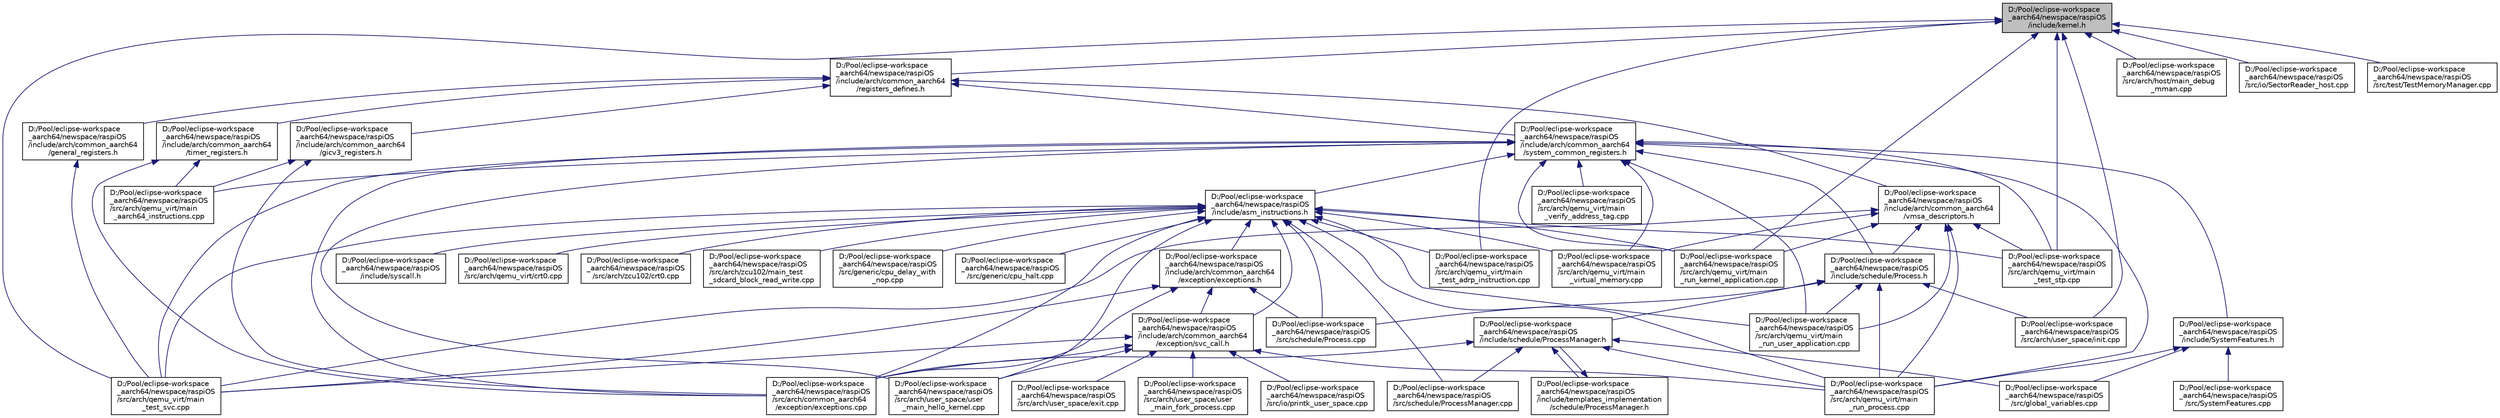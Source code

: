 digraph "D:/Pool/eclipse-workspace_aarch64/newspace/raspiOS/include/kernel.h"
{
  edge [fontname="Helvetica",fontsize="10",labelfontname="Helvetica",labelfontsize="10"];
  node [fontname="Helvetica",fontsize="10",shape=record];
  Node2046 [label="D:/Pool/eclipse-workspace\l_aarch64/newspace/raspiOS\l/include/kernel.h",height=0.2,width=0.4,color="black", fillcolor="grey75", style="filled", fontcolor="black"];
  Node2046 -> Node2047 [dir="back",color="midnightblue",fontsize="10",style="solid",fontname="Helvetica"];
  Node2047 [label="D:/Pool/eclipse-workspace\l_aarch64/newspace/raspiOS\l/include/arch/common_aarch64\l/registers_defines.h",height=0.2,width=0.4,color="black", fillcolor="white", style="filled",URL="$d1/dbd/registers__defines_8h.html"];
  Node2047 -> Node2048 [dir="back",color="midnightblue",fontsize="10",style="solid",fontname="Helvetica"];
  Node2048 [label="D:/Pool/eclipse-workspace\l_aarch64/newspace/raspiOS\l/include/arch/common_aarch64\l/system_common_registers.h",height=0.2,width=0.4,color="black", fillcolor="white", style="filled",URL="$d4/d1f/system__common__registers_8h.html"];
  Node2048 -> Node2049 [dir="back",color="midnightblue",fontsize="10",style="solid",fontname="Helvetica"];
  Node2049 [label="D:/Pool/eclipse-workspace\l_aarch64/newspace/raspiOS\l/include/asm_instructions.h",height=0.2,width=0.4,color="black", fillcolor="white", style="filled",URL="$d8/d2f/asm__instructions_8h.html"];
  Node2049 -> Node2050 [dir="back",color="midnightblue",fontsize="10",style="solid",fontname="Helvetica"];
  Node2050 [label="D:/Pool/eclipse-workspace\l_aarch64/newspace/raspiOS\l/include/arch/common_aarch64\l/exception/exceptions.h",height=0.2,width=0.4,color="black", fillcolor="white", style="filled",URL="$d4/d03/exceptions_8h.html"];
  Node2050 -> Node2051 [dir="back",color="midnightblue",fontsize="10",style="solid",fontname="Helvetica"];
  Node2051 [label="D:/Pool/eclipse-workspace\l_aarch64/newspace/raspiOS\l/include/arch/common_aarch64\l/exception/svc_call.h",height=0.2,width=0.4,color="black", fillcolor="white", style="filled",URL="$dc/d45/svc__call_8h.html"];
  Node2051 -> Node2052 [dir="back",color="midnightblue",fontsize="10",style="solid",fontname="Helvetica"];
  Node2052 [label="D:/Pool/eclipse-workspace\l_aarch64/newspace/raspiOS\l/src/arch/common_aarch64\l/exception/exceptions.cpp",height=0.2,width=0.4,color="black", fillcolor="white", style="filled",URL="$dd/d12/exceptions_8cpp.html"];
  Node2051 -> Node2053 [dir="back",color="midnightblue",fontsize="10",style="solid",fontname="Helvetica"];
  Node2053 [label="D:/Pool/eclipse-workspace\l_aarch64/newspace/raspiOS\l/src/arch/qemu_virt/main\l_run_process.cpp",height=0.2,width=0.4,color="black", fillcolor="white", style="filled",URL="$d9/d35/main__run__process_8cpp.html"];
  Node2051 -> Node2054 [dir="back",color="midnightblue",fontsize="10",style="solid",fontname="Helvetica"];
  Node2054 [label="D:/Pool/eclipse-workspace\l_aarch64/newspace/raspiOS\l/src/arch/qemu_virt/main\l_test_svc.cpp",height=0.2,width=0.4,color="black", fillcolor="white", style="filled",URL="$da/d8e/main__test__svc_8cpp.html"];
  Node2051 -> Node2055 [dir="back",color="midnightblue",fontsize="10",style="solid",fontname="Helvetica"];
  Node2055 [label="D:/Pool/eclipse-workspace\l_aarch64/newspace/raspiOS\l/src/arch/user_space/exit.cpp",height=0.2,width=0.4,color="black", fillcolor="white", style="filled",URL="$d8/d96/exit_8cpp.html"];
  Node2051 -> Node2056 [dir="back",color="midnightblue",fontsize="10",style="solid",fontname="Helvetica"];
  Node2056 [label="D:/Pool/eclipse-workspace\l_aarch64/newspace/raspiOS\l/src/arch/user_space/user\l_main_fork_process.cpp",height=0.2,width=0.4,color="black", fillcolor="white", style="filled",URL="$d0/ddd/user__main__fork__process_8cpp.html"];
  Node2051 -> Node2057 [dir="back",color="midnightblue",fontsize="10",style="solid",fontname="Helvetica"];
  Node2057 [label="D:/Pool/eclipse-workspace\l_aarch64/newspace/raspiOS\l/src/arch/user_space/user\l_main_hello_kernel.cpp",height=0.2,width=0.4,color="black", fillcolor="white", style="filled",URL="$db/db2/user__main__hello__kernel_8cpp.html"];
  Node2051 -> Node2058 [dir="back",color="midnightblue",fontsize="10",style="solid",fontname="Helvetica"];
  Node2058 [label="D:/Pool/eclipse-workspace\l_aarch64/newspace/raspiOS\l/src/io/printk_user_space.cpp",height=0.2,width=0.4,color="black", fillcolor="white", style="filled",URL="$d3/df4/printk__user__space_8cpp.html"];
  Node2050 -> Node2052 [dir="back",color="midnightblue",fontsize="10",style="solid",fontname="Helvetica"];
  Node2050 -> Node2054 [dir="back",color="midnightblue",fontsize="10",style="solid",fontname="Helvetica"];
  Node2050 -> Node2059 [dir="back",color="midnightblue",fontsize="10",style="solid",fontname="Helvetica"];
  Node2059 [label="D:/Pool/eclipse-workspace\l_aarch64/newspace/raspiOS\l/src/schedule/Process.cpp",height=0.2,width=0.4,color="black", fillcolor="white", style="filled",URL="$dd/d2b/_process_8cpp.html"];
  Node2049 -> Node2051 [dir="back",color="midnightblue",fontsize="10",style="solid",fontname="Helvetica"];
  Node2049 -> Node2060 [dir="back",color="midnightblue",fontsize="10",style="solid",fontname="Helvetica"];
  Node2060 [label="D:/Pool/eclipse-workspace\l_aarch64/newspace/raspiOS\l/include/syscall.h",height=0.2,width=0.4,color="black", fillcolor="white", style="filled",URL="$de/ddf/syscall_8h.html"];
  Node2049 -> Node2052 [dir="back",color="midnightblue",fontsize="10",style="solid",fontname="Helvetica"];
  Node2049 -> Node2061 [dir="back",color="midnightblue",fontsize="10",style="solid",fontname="Helvetica"];
  Node2061 [label="D:/Pool/eclipse-workspace\l_aarch64/newspace/raspiOS\l/src/arch/qemu_virt/crt0.cpp",height=0.2,width=0.4,color="black", fillcolor="white", style="filled",URL="$d9/dfe/qemu__virt_2crt0_8cpp.html"];
  Node2049 -> Node2062 [dir="back",color="midnightblue",fontsize="10",style="solid",fontname="Helvetica"];
  Node2062 [label="D:/Pool/eclipse-workspace\l_aarch64/newspace/raspiOS\l/src/arch/qemu_virt/main\l_run_kernel_application.cpp",height=0.2,width=0.4,color="black", fillcolor="white", style="filled",URL="$d6/d3e/main__run__kernel__application_8cpp.html"];
  Node2049 -> Node2053 [dir="back",color="midnightblue",fontsize="10",style="solid",fontname="Helvetica"];
  Node2049 -> Node2063 [dir="back",color="midnightblue",fontsize="10",style="solid",fontname="Helvetica"];
  Node2063 [label="D:/Pool/eclipse-workspace\l_aarch64/newspace/raspiOS\l/src/arch/qemu_virt/main\l_run_user_application.cpp",height=0.2,width=0.4,color="black", fillcolor="white", style="filled",URL="$d3/d50/main__run__user__application_8cpp.html"];
  Node2049 -> Node2064 [dir="back",color="midnightblue",fontsize="10",style="solid",fontname="Helvetica"];
  Node2064 [label="D:/Pool/eclipse-workspace\l_aarch64/newspace/raspiOS\l/src/arch/qemu_virt/main\l_test_adrp_instruction.cpp",height=0.2,width=0.4,color="black", fillcolor="white", style="filled",URL="$d8/d64/main__test__adrp__instruction_8cpp.html"];
  Node2049 -> Node2065 [dir="back",color="midnightblue",fontsize="10",style="solid",fontname="Helvetica"];
  Node2065 [label="D:/Pool/eclipse-workspace\l_aarch64/newspace/raspiOS\l/src/arch/qemu_virt/main\l_test_stp.cpp",height=0.2,width=0.4,color="black", fillcolor="white", style="filled",URL="$d9/dca/main__test__stp_8cpp.html"];
  Node2049 -> Node2054 [dir="back",color="midnightblue",fontsize="10",style="solid",fontname="Helvetica"];
  Node2049 -> Node2066 [dir="back",color="midnightblue",fontsize="10",style="solid",fontname="Helvetica"];
  Node2066 [label="D:/Pool/eclipse-workspace\l_aarch64/newspace/raspiOS\l/src/arch/qemu_virt/main\l_virtual_memory.cpp",height=0.2,width=0.4,color="black", fillcolor="white", style="filled",URL="$d5/d69/main__virtual__memory_8cpp.html"];
  Node2049 -> Node2057 [dir="back",color="midnightblue",fontsize="10",style="solid",fontname="Helvetica"];
  Node2049 -> Node2067 [dir="back",color="midnightblue",fontsize="10",style="solid",fontname="Helvetica"];
  Node2067 [label="D:/Pool/eclipse-workspace\l_aarch64/newspace/raspiOS\l/src/arch/zcu102/crt0.cpp",height=0.2,width=0.4,color="black", fillcolor="white", style="filled",URL="$d4/d12/zcu102_2crt0_8cpp.html"];
  Node2049 -> Node2068 [dir="back",color="midnightblue",fontsize="10",style="solid",fontname="Helvetica"];
  Node2068 [label="D:/Pool/eclipse-workspace\l_aarch64/newspace/raspiOS\l/src/arch/zcu102/main_test\l_sdcard_block_read_write.cpp",height=0.2,width=0.4,color="black", fillcolor="white", style="filled",URL="$db/d43/main__test__sdcard__block__read__write_8cpp.html"];
  Node2049 -> Node2069 [dir="back",color="midnightblue",fontsize="10",style="solid",fontname="Helvetica"];
  Node2069 [label="D:/Pool/eclipse-workspace\l_aarch64/newspace/raspiOS\l/src/generic/cpu_delay_with\l_nop.cpp",height=0.2,width=0.4,color="black", fillcolor="white", style="filled",URL="$d4/d7b/cpu__delay__with__nop_8cpp.html"];
  Node2049 -> Node2070 [dir="back",color="midnightblue",fontsize="10",style="solid",fontname="Helvetica"];
  Node2070 [label="D:/Pool/eclipse-workspace\l_aarch64/newspace/raspiOS\l/src/generic/cpu_halt.cpp",height=0.2,width=0.4,color="black", fillcolor="white", style="filled",URL="$d4/d02/cpu__halt_8cpp.html"];
  Node2049 -> Node2059 [dir="back",color="midnightblue",fontsize="10",style="solid",fontname="Helvetica"];
  Node2049 -> Node2071 [dir="back",color="midnightblue",fontsize="10",style="solid",fontname="Helvetica"];
  Node2071 [label="D:/Pool/eclipse-workspace\l_aarch64/newspace/raspiOS\l/src/schedule/ProcessManager.cpp",height=0.2,width=0.4,color="black", fillcolor="white", style="filled",URL="$d8/d3c/_process_manager_8cpp.html"];
  Node2048 -> Node2072 [dir="back",color="midnightblue",fontsize="10",style="solid",fontname="Helvetica"];
  Node2072 [label="D:/Pool/eclipse-workspace\l_aarch64/newspace/raspiOS\l/include/schedule/Process.h",height=0.2,width=0.4,color="black", fillcolor="white", style="filled",URL="$dd/d77/_process_8h.html"];
  Node2072 -> Node2073 [dir="back",color="midnightblue",fontsize="10",style="solid",fontname="Helvetica"];
  Node2073 [label="D:/Pool/eclipse-workspace\l_aarch64/newspace/raspiOS\l/include/schedule/ProcessManager.h",height=0.2,width=0.4,color="black", fillcolor="white", style="filled",URL="$dc/dd6/schedule_2_process_manager_8h.html"];
  Node2073 -> Node2074 [dir="back",color="midnightblue",fontsize="10",style="solid",fontname="Helvetica"];
  Node2074 [label="D:/Pool/eclipse-workspace\l_aarch64/newspace/raspiOS\l/include/templates_implementation\l/schedule/ProcessManager.h",height=0.2,width=0.4,color="black", fillcolor="white", style="filled",URL="$d7/dff/templates__implementation_2schedule_2_process_manager_8h.html"];
  Node2074 -> Node2073 [dir="back",color="midnightblue",fontsize="10",style="solid",fontname="Helvetica"];
  Node2073 -> Node2052 [dir="back",color="midnightblue",fontsize="10",style="solid",fontname="Helvetica"];
  Node2073 -> Node2053 [dir="back",color="midnightblue",fontsize="10",style="solid",fontname="Helvetica"];
  Node2073 -> Node2075 [dir="back",color="midnightblue",fontsize="10",style="solid",fontname="Helvetica"];
  Node2075 [label="D:/Pool/eclipse-workspace\l_aarch64/newspace/raspiOS\l/src/global_variables.cpp",height=0.2,width=0.4,color="black", fillcolor="white", style="filled",URL="$d9/d90/global__variables_8cpp.html"];
  Node2073 -> Node2071 [dir="back",color="midnightblue",fontsize="10",style="solid",fontname="Helvetica"];
  Node2072 -> Node2053 [dir="back",color="midnightblue",fontsize="10",style="solid",fontname="Helvetica"];
  Node2072 -> Node2063 [dir="back",color="midnightblue",fontsize="10",style="solid",fontname="Helvetica"];
  Node2072 -> Node2076 [dir="back",color="midnightblue",fontsize="10",style="solid",fontname="Helvetica"];
  Node2076 [label="D:/Pool/eclipse-workspace\l_aarch64/newspace/raspiOS\l/src/arch/user_space/init.cpp",height=0.2,width=0.4,color="black", fillcolor="white", style="filled",URL="$d0/dc9/init_8cpp.html"];
  Node2072 -> Node2059 [dir="back",color="midnightblue",fontsize="10",style="solid",fontname="Helvetica"];
  Node2048 -> Node2077 [dir="back",color="midnightblue",fontsize="10",style="solid",fontname="Helvetica"];
  Node2077 [label="D:/Pool/eclipse-workspace\l_aarch64/newspace/raspiOS\l/include/SystemFeatures.h",height=0.2,width=0.4,color="black", fillcolor="white", style="filled",URL="$dc/d74/_system_features_8h.html"];
  Node2077 -> Node2053 [dir="back",color="midnightblue",fontsize="10",style="solid",fontname="Helvetica"];
  Node2077 -> Node2075 [dir="back",color="midnightblue",fontsize="10",style="solid",fontname="Helvetica"];
  Node2077 -> Node2078 [dir="back",color="midnightblue",fontsize="10",style="solid",fontname="Helvetica"];
  Node2078 [label="D:/Pool/eclipse-workspace\l_aarch64/newspace/raspiOS\l/src/SystemFeatures.cpp",height=0.2,width=0.4,color="black", fillcolor="white", style="filled",URL="$d5/d8d/_system_features_8cpp.html"];
  Node2048 -> Node2052 [dir="back",color="midnightblue",fontsize="10",style="solid",fontname="Helvetica"];
  Node2048 -> Node2079 [dir="back",color="midnightblue",fontsize="10",style="solid",fontname="Helvetica"];
  Node2079 [label="D:/Pool/eclipse-workspace\l_aarch64/newspace/raspiOS\l/src/arch/qemu_virt/main\l_aarch64_instructions.cpp",height=0.2,width=0.4,color="black", fillcolor="white", style="filled",URL="$d3/d1d/main__aarch64__instructions_8cpp.html"];
  Node2048 -> Node2062 [dir="back",color="midnightblue",fontsize="10",style="solid",fontname="Helvetica"];
  Node2048 -> Node2053 [dir="back",color="midnightblue",fontsize="10",style="solid",fontname="Helvetica"];
  Node2048 -> Node2063 [dir="back",color="midnightblue",fontsize="10",style="solid",fontname="Helvetica"];
  Node2048 -> Node2065 [dir="back",color="midnightblue",fontsize="10",style="solid",fontname="Helvetica"];
  Node2048 -> Node2054 [dir="back",color="midnightblue",fontsize="10",style="solid",fontname="Helvetica"];
  Node2048 -> Node2080 [dir="back",color="midnightblue",fontsize="10",style="solid",fontname="Helvetica"];
  Node2080 [label="D:/Pool/eclipse-workspace\l_aarch64/newspace/raspiOS\l/src/arch/qemu_virt/main\l_verify_address_tag.cpp",height=0.2,width=0.4,color="black", fillcolor="white", style="filled",URL="$d8/d26/main__verify__address__tag_8cpp.html"];
  Node2048 -> Node2066 [dir="back",color="midnightblue",fontsize="10",style="solid",fontname="Helvetica"];
  Node2048 -> Node2057 [dir="back",color="midnightblue",fontsize="10",style="solid",fontname="Helvetica"];
  Node2047 -> Node2081 [dir="back",color="midnightblue",fontsize="10",style="solid",fontname="Helvetica"];
  Node2081 [label="D:/Pool/eclipse-workspace\l_aarch64/newspace/raspiOS\l/include/arch/common_aarch64\l/general_registers.h",height=0.2,width=0.4,color="black", fillcolor="white", style="filled",URL="$d1/de4/general__registers_8h.html"];
  Node2081 -> Node2054 [dir="back",color="midnightblue",fontsize="10",style="solid",fontname="Helvetica"];
  Node2047 -> Node2082 [dir="back",color="midnightblue",fontsize="10",style="solid",fontname="Helvetica"];
  Node2082 [label="D:/Pool/eclipse-workspace\l_aarch64/newspace/raspiOS\l/include/arch/common_aarch64\l/gicv3_registers.h",height=0.2,width=0.4,color="black", fillcolor="white", style="filled",URL="$d7/dc3/gicv3__registers_8h.html"];
  Node2082 -> Node2052 [dir="back",color="midnightblue",fontsize="10",style="solid",fontname="Helvetica"];
  Node2082 -> Node2079 [dir="back",color="midnightblue",fontsize="10",style="solid",fontname="Helvetica"];
  Node2047 -> Node2083 [dir="back",color="midnightblue",fontsize="10",style="solid",fontname="Helvetica"];
  Node2083 [label="D:/Pool/eclipse-workspace\l_aarch64/newspace/raspiOS\l/include/arch/common_aarch64\l/timer_registers.h",height=0.2,width=0.4,color="black", fillcolor="white", style="filled",URL="$d4/deb/timer__registers_8h.html"];
  Node2083 -> Node2052 [dir="back",color="midnightblue",fontsize="10",style="solid",fontname="Helvetica"];
  Node2083 -> Node2079 [dir="back",color="midnightblue",fontsize="10",style="solid",fontname="Helvetica"];
  Node2047 -> Node2084 [dir="back",color="midnightblue",fontsize="10",style="solid",fontname="Helvetica"];
  Node2084 [label="D:/Pool/eclipse-workspace\l_aarch64/newspace/raspiOS\l/include/arch/common_aarch64\l/vmsa_descriptors.h",height=0.2,width=0.4,color="black", fillcolor="white", style="filled",URL="$d5/d72/vmsa__descriptors_8h.html"];
  Node2084 -> Node2072 [dir="back",color="midnightblue",fontsize="10",style="solid",fontname="Helvetica"];
  Node2084 -> Node2062 [dir="back",color="midnightblue",fontsize="10",style="solid",fontname="Helvetica"];
  Node2084 -> Node2053 [dir="back",color="midnightblue",fontsize="10",style="solid",fontname="Helvetica"];
  Node2084 -> Node2063 [dir="back",color="midnightblue",fontsize="10",style="solid",fontname="Helvetica"];
  Node2084 -> Node2065 [dir="back",color="midnightblue",fontsize="10",style="solid",fontname="Helvetica"];
  Node2084 -> Node2054 [dir="back",color="midnightblue",fontsize="10",style="solid",fontname="Helvetica"];
  Node2084 -> Node2066 [dir="back",color="midnightblue",fontsize="10",style="solid",fontname="Helvetica"];
  Node2046 -> Node2085 [dir="back",color="midnightblue",fontsize="10",style="solid",fontname="Helvetica"];
  Node2085 [label="D:/Pool/eclipse-workspace\l_aarch64/newspace/raspiOS\l/src/arch/host/main_debug\l_mman.cpp",height=0.2,width=0.4,color="black", fillcolor="white", style="filled",URL="$d2/d6d/main__debug__mman_8cpp.html"];
  Node2046 -> Node2062 [dir="back",color="midnightblue",fontsize="10",style="solid",fontname="Helvetica"];
  Node2046 -> Node2064 [dir="back",color="midnightblue",fontsize="10",style="solid",fontname="Helvetica"];
  Node2046 -> Node2065 [dir="back",color="midnightblue",fontsize="10",style="solid",fontname="Helvetica"];
  Node2046 -> Node2054 [dir="back",color="midnightblue",fontsize="10",style="solid",fontname="Helvetica"];
  Node2046 -> Node2076 [dir="back",color="midnightblue",fontsize="10",style="solid",fontname="Helvetica"];
  Node2046 -> Node2086 [dir="back",color="midnightblue",fontsize="10",style="solid",fontname="Helvetica"];
  Node2086 [label="D:/Pool/eclipse-workspace\l_aarch64/newspace/raspiOS\l/src/io/SectorReader_host.cpp",height=0.2,width=0.4,color="black", fillcolor="white", style="filled",URL="$d6/d87/_sector_reader__host_8cpp.html"];
  Node2046 -> Node2087 [dir="back",color="midnightblue",fontsize="10",style="solid",fontname="Helvetica"];
  Node2087 [label="D:/Pool/eclipse-workspace\l_aarch64/newspace/raspiOS\l/src/test/TestMemoryManager.cpp",height=0.2,width=0.4,color="black", fillcolor="white", style="filled",URL="$d8/dfd/_test_memory_manager_8cpp.html"];
}
